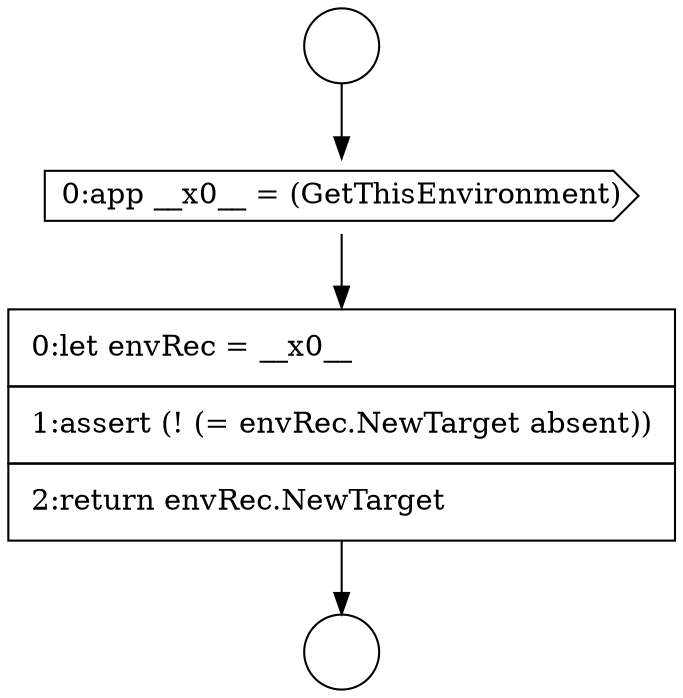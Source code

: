 digraph {
  node1448 [shape=circle label=" " color="black" fillcolor="white" style=filled]
  node1450 [shape=cds, label=<<font color="black">0:app __x0__ = (GetThisEnvironment)</font>> color="black" fillcolor="white" style=filled]
  node1451 [shape=none, margin=0, label=<<font color="black">
    <table border="0" cellborder="1" cellspacing="0" cellpadding="10">
      <tr><td align="left">0:let envRec = __x0__</td></tr>
      <tr><td align="left">1:assert (! (= envRec.NewTarget absent))</td></tr>
      <tr><td align="left">2:return envRec.NewTarget</td></tr>
    </table>
  </font>> color="black" fillcolor="white" style=filled]
  node1449 [shape=circle label=" " color="black" fillcolor="white" style=filled]
  node1448 -> node1450 [ color="black"]
  node1450 -> node1451 [ color="black"]
  node1451 -> node1449 [ color="black"]
}
